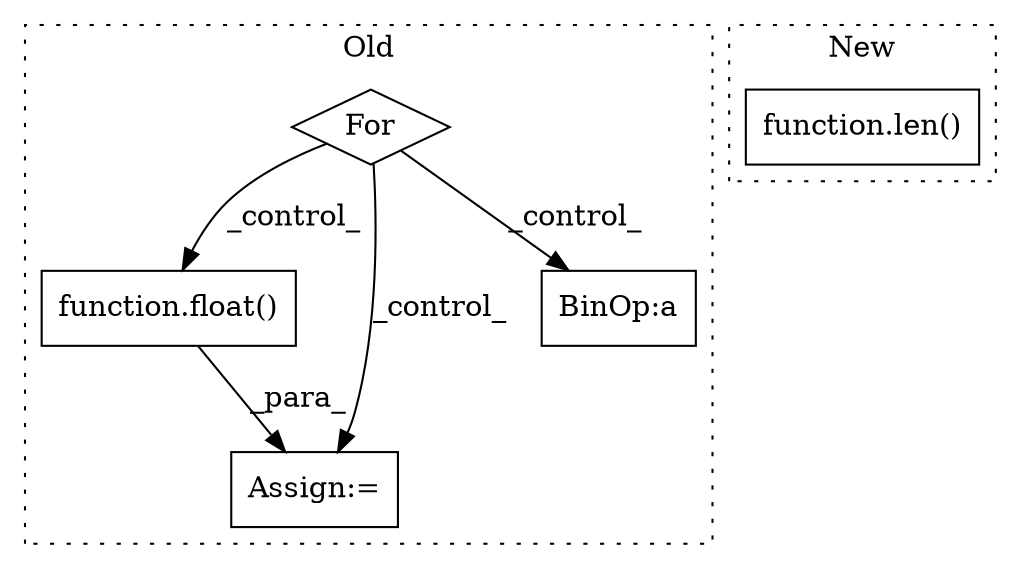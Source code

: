 digraph G {
subgraph cluster0 {
1 [label="function.float()" a="75" s="1633,1640" l="6,1" shape="box"];
3 [label="Assign:=" a="68" s="1621" l="3" shape="box"];
4 [label="For" a="107" s="1563,1603" l="4,14" shape="diamond"];
5 [label="BinOp:a" a="82" s="1878" l="3" shape="box"];
label = "Old";
style="dotted";
}
subgraph cluster1 {
2 [label="function.len()" a="75" s="1100,1111" l="4,1" shape="box"];
label = "New";
style="dotted";
}
1 -> 3 [label="_para_"];
4 -> 1 [label="_control_"];
4 -> 3 [label="_control_"];
4 -> 5 [label="_control_"];
}